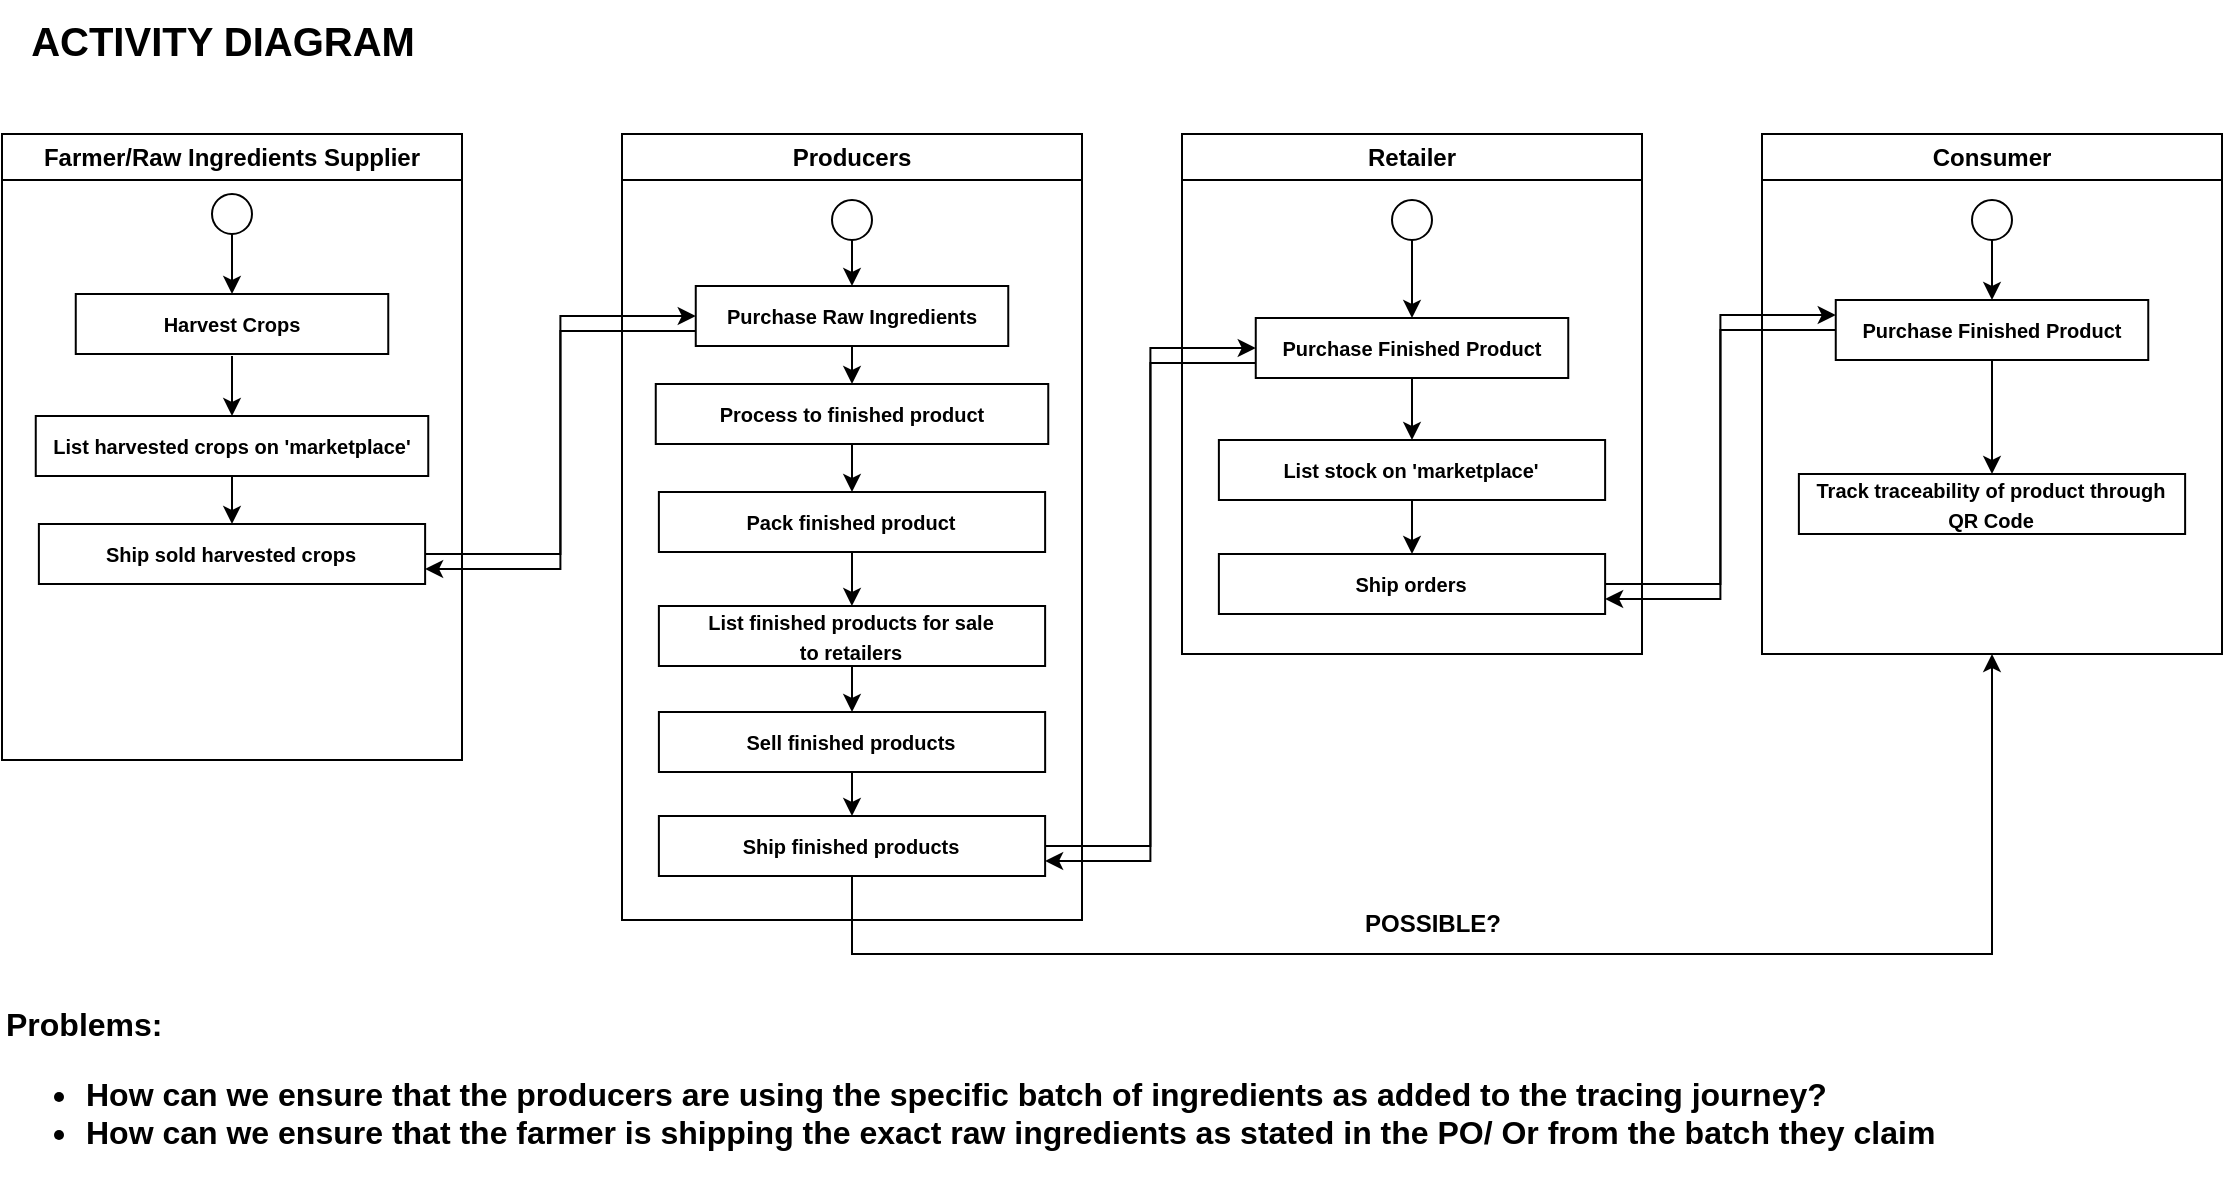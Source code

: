 <mxfile version="23.1.2" type="github">
  <diagram name="Page-1" id="5cgKJNd5OM3I3Rc0reRp">
    <mxGraphModel dx="1687" dy="868" grid="1" gridSize="10" guides="1" tooltips="1" connect="1" arrows="1" fold="1" page="1" pageScale="1" pageWidth="1169" pageHeight="827" math="0" shadow="0">
      <root>
        <mxCell id="0" />
        <mxCell id="1" parent="0" />
        <mxCell id="WF0mu_H45He7Ej0Iz--u-1" value="&lt;font style=&quot;font-size: 12px;&quot;&gt;Farmer/Raw Ingredients Supplier&lt;/font&gt;" style="swimlane;whiteSpace=wrap;html=1;" parent="1" vertex="1">
          <mxGeometry x="50" y="97" width="230" height="313" as="geometry" />
        </mxCell>
        <mxCell id="WF0mu_H45He7Ej0Iz--u-7" style="edgeStyle=orthogonalEdgeStyle;rounded=0;orthogonalLoop=1;jettySize=auto;html=1;exitX=0.5;exitY=1;exitDx=0;exitDy=0;entryX=0.5;entryY=0;entryDx=0;entryDy=0;" parent="WF0mu_H45He7Ej0Iz--u-1" target="WF0mu_H45He7Ej0Iz--u-4" edge="1">
          <mxGeometry relative="1" as="geometry">
            <mxPoint x="115.005" y="111" as="sourcePoint" />
          </mxGeometry>
        </mxCell>
        <mxCell id="WF0mu_H45He7Ej0Iz--u-3" value="&lt;b&gt;&lt;font style=&quot;font-size: 10px;&quot;&gt;Harvest Crops&lt;/font&gt;&lt;/b&gt;" style="rounded=0;whiteSpace=wrap;html=1;" parent="WF0mu_H45He7Ej0Iz--u-1" vertex="1">
          <mxGeometry x="36.88" y="80" width="156.25" height="30" as="geometry" />
        </mxCell>
        <mxCell id="WF0mu_H45He7Ej0Iz--u-8" style="edgeStyle=orthogonalEdgeStyle;rounded=0;orthogonalLoop=1;jettySize=auto;html=1;exitX=0.5;exitY=1;exitDx=0;exitDy=0;entryX=0.5;entryY=0;entryDx=0;entryDy=0;" parent="WF0mu_H45He7Ej0Iz--u-1" source="WF0mu_H45He7Ej0Iz--u-4" target="WF0mu_H45He7Ej0Iz--u-5" edge="1">
          <mxGeometry relative="1" as="geometry" />
        </mxCell>
        <mxCell id="WF0mu_H45He7Ej0Iz--u-4" value="&lt;b&gt;&lt;font style=&quot;font-size: 10px;&quot;&gt;List harvested crops on &#39;marketplace&#39;&lt;/font&gt;&lt;/b&gt;" style="rounded=0;whiteSpace=wrap;html=1;" parent="WF0mu_H45He7Ej0Iz--u-1" vertex="1">
          <mxGeometry x="16.88" y="141" width="196.25" height="30" as="geometry" />
        </mxCell>
        <mxCell id="WF0mu_H45He7Ej0Iz--u-5" value="&lt;b&gt;&lt;font style=&quot;font-size: 10px;&quot;&gt;Ship sold harvested crops&lt;/font&gt;&lt;/b&gt;" style="rounded=0;whiteSpace=wrap;html=1;" parent="WF0mu_H45He7Ej0Iz--u-1" vertex="1">
          <mxGeometry x="18.44" y="195" width="193.12" height="30" as="geometry" />
        </mxCell>
        <mxCell id="_yqBdv2UkyTfBWO_AuOF-4" style="edgeStyle=orthogonalEdgeStyle;rounded=0;orthogonalLoop=1;jettySize=auto;html=1;exitX=0.5;exitY=1;exitDx=0;exitDy=0;entryX=0.5;entryY=0;entryDx=0;entryDy=0;" edge="1" parent="WF0mu_H45He7Ej0Iz--u-1" source="_yqBdv2UkyTfBWO_AuOF-1" target="WF0mu_H45He7Ej0Iz--u-3">
          <mxGeometry relative="1" as="geometry" />
        </mxCell>
        <mxCell id="_yqBdv2UkyTfBWO_AuOF-1" value="" style="ellipse;whiteSpace=wrap;html=1;aspect=fixed;" vertex="1" parent="WF0mu_H45He7Ej0Iz--u-1">
          <mxGeometry x="105" y="30" width="20" height="20" as="geometry" />
        </mxCell>
        <mxCell id="WF0mu_H45He7Ej0Iz--u-9" value="&lt;font style=&quot;font-size: 12px;&quot;&gt;Producers&lt;/font&gt;" style="swimlane;whiteSpace=wrap;html=1;" parent="1" vertex="1">
          <mxGeometry x="360" y="97" width="230" height="393" as="geometry" />
        </mxCell>
        <mxCell id="WF0mu_H45He7Ej0Iz--u-10" style="edgeStyle=orthogonalEdgeStyle;rounded=0;orthogonalLoop=1;jettySize=auto;html=1;exitX=0.5;exitY=1;exitDx=0;exitDy=0;entryX=0.5;entryY=0;entryDx=0;entryDy=0;" parent="WF0mu_H45He7Ej0Iz--u-9" source="WF0mu_H45He7Ej0Iz--u-11" target="WF0mu_H45He7Ej0Iz--u-13" edge="1">
          <mxGeometry relative="1" as="geometry" />
        </mxCell>
        <mxCell id="WF0mu_H45He7Ej0Iz--u-11" value="&lt;b&gt;&lt;font style=&quot;font-size: 10px;&quot;&gt;Purchase Raw Ingredients&lt;/font&gt;&lt;/b&gt;" style="rounded=0;whiteSpace=wrap;html=1;" parent="WF0mu_H45He7Ej0Iz--u-9" vertex="1">
          <mxGeometry x="36.88" y="76" width="156.25" height="30" as="geometry" />
        </mxCell>
        <mxCell id="WF0mu_H45He7Ej0Iz--u-12" style="edgeStyle=orthogonalEdgeStyle;rounded=0;orthogonalLoop=1;jettySize=auto;html=1;exitX=0.5;exitY=1;exitDx=0;exitDy=0;entryX=0.5;entryY=0;entryDx=0;entryDy=0;" parent="WF0mu_H45He7Ej0Iz--u-9" source="WF0mu_H45He7Ej0Iz--u-13" target="WF0mu_H45He7Ej0Iz--u-14" edge="1">
          <mxGeometry relative="1" as="geometry" />
        </mxCell>
        <mxCell id="WF0mu_H45He7Ej0Iz--u-13" value="&lt;b&gt;&lt;font style=&quot;font-size: 10px;&quot;&gt;Process to finished product&lt;br&gt;&lt;/font&gt;&lt;/b&gt;" style="rounded=0;whiteSpace=wrap;html=1;" parent="WF0mu_H45He7Ej0Iz--u-9" vertex="1">
          <mxGeometry x="16.88" y="125" width="196.25" height="30" as="geometry" />
        </mxCell>
        <mxCell id="WF0mu_H45He7Ej0Iz--u-19" style="edgeStyle=orthogonalEdgeStyle;rounded=0;orthogonalLoop=1;jettySize=auto;html=1;exitX=0.5;exitY=1;exitDx=0;exitDy=0;" parent="WF0mu_H45He7Ej0Iz--u-9" source="WF0mu_H45He7Ej0Iz--u-14" target="WF0mu_H45He7Ej0Iz--u-18" edge="1">
          <mxGeometry relative="1" as="geometry" />
        </mxCell>
        <mxCell id="WF0mu_H45He7Ej0Iz--u-14" value="&lt;b&gt;&lt;font style=&quot;font-size: 10px;&quot;&gt;Pack finished product&lt;/font&gt;&lt;/b&gt;" style="rounded=0;whiteSpace=wrap;html=1;" parent="WF0mu_H45He7Ej0Iz--u-9" vertex="1">
          <mxGeometry x="18.44" y="179" width="193.12" height="30" as="geometry" />
        </mxCell>
        <mxCell id="WF0mu_H45He7Ej0Iz--u-22" style="edgeStyle=orthogonalEdgeStyle;rounded=0;orthogonalLoop=1;jettySize=auto;html=1;exitX=0.5;exitY=1;exitDx=0;exitDy=0;entryX=0.5;entryY=0;entryDx=0;entryDy=0;" parent="WF0mu_H45He7Ej0Iz--u-9" source="WF0mu_H45He7Ej0Iz--u-18" target="WF0mu_H45He7Ej0Iz--u-20" edge="1">
          <mxGeometry relative="1" as="geometry" />
        </mxCell>
        <mxCell id="WF0mu_H45He7Ej0Iz--u-18" value="&lt;b&gt;&lt;font style=&quot;font-size: 10px;&quot;&gt;List finished products for sale &lt;br&gt;to retailers&lt;/font&gt;&lt;/b&gt;" style="rounded=0;whiteSpace=wrap;html=1;" parent="WF0mu_H45He7Ej0Iz--u-9" vertex="1">
          <mxGeometry x="18.44" y="236" width="193.12" height="30" as="geometry" />
        </mxCell>
        <mxCell id="WF0mu_H45He7Ej0Iz--u-23" style="edgeStyle=orthogonalEdgeStyle;rounded=0;orthogonalLoop=1;jettySize=auto;html=1;exitX=0.5;exitY=1;exitDx=0;exitDy=0;entryX=0.5;entryY=0;entryDx=0;entryDy=0;" parent="WF0mu_H45He7Ej0Iz--u-9" source="WF0mu_H45He7Ej0Iz--u-20" target="WF0mu_H45He7Ej0Iz--u-21" edge="1">
          <mxGeometry relative="1" as="geometry" />
        </mxCell>
        <mxCell id="WF0mu_H45He7Ej0Iz--u-20" value="&lt;span style=&quot;font-size: 10px;&quot;&gt;&lt;b&gt;Sell finished products&lt;/b&gt;&lt;/span&gt;" style="rounded=0;whiteSpace=wrap;html=1;" parent="WF0mu_H45He7Ej0Iz--u-9" vertex="1">
          <mxGeometry x="18.45" y="289" width="193.12" height="30" as="geometry" />
        </mxCell>
        <mxCell id="WF0mu_H45He7Ej0Iz--u-21" value="&lt;span style=&quot;font-size: 10px;&quot;&gt;&lt;b&gt;Ship finished products&lt;/b&gt;&lt;/span&gt;" style="rounded=0;whiteSpace=wrap;html=1;" parent="WF0mu_H45He7Ej0Iz--u-9" vertex="1">
          <mxGeometry x="18.44" y="341" width="193.12" height="30" as="geometry" />
        </mxCell>
        <mxCell id="_yqBdv2UkyTfBWO_AuOF-6" style="edgeStyle=orthogonalEdgeStyle;rounded=0;orthogonalLoop=1;jettySize=auto;html=1;entryX=0.5;entryY=0;entryDx=0;entryDy=0;" edge="1" parent="WF0mu_H45He7Ej0Iz--u-9" source="_yqBdv2UkyTfBWO_AuOF-5" target="WF0mu_H45He7Ej0Iz--u-11">
          <mxGeometry relative="1" as="geometry" />
        </mxCell>
        <mxCell id="_yqBdv2UkyTfBWO_AuOF-5" value="" style="ellipse;whiteSpace=wrap;html=1;aspect=fixed;" vertex="1" parent="WF0mu_H45He7Ej0Iz--u-9">
          <mxGeometry x="105" y="33" width="20" height="20" as="geometry" />
        </mxCell>
        <mxCell id="WF0mu_H45He7Ej0Iz--u-15" style="edgeStyle=orthogonalEdgeStyle;rounded=0;orthogonalLoop=1;jettySize=auto;html=1;exitX=1;exitY=0.5;exitDx=0;exitDy=0;entryX=0;entryY=0.5;entryDx=0;entryDy=0;" parent="1" source="WF0mu_H45He7Ej0Iz--u-5" target="WF0mu_H45He7Ej0Iz--u-11" edge="1">
          <mxGeometry relative="1" as="geometry" />
        </mxCell>
        <mxCell id="WF0mu_H45He7Ej0Iz--u-16" style="edgeStyle=orthogonalEdgeStyle;rounded=0;orthogonalLoop=1;jettySize=auto;html=1;exitX=0;exitY=0.75;exitDx=0;exitDy=0;entryX=1;entryY=0.75;entryDx=0;entryDy=0;" parent="1" source="WF0mu_H45He7Ej0Iz--u-11" target="WF0mu_H45He7Ej0Iz--u-5" edge="1">
          <mxGeometry relative="1" as="geometry" />
        </mxCell>
        <mxCell id="CVCdur7km3AYFx5HG1rz-1" value="&lt;font style=&quot;font-size: 12px;&quot;&gt;Retailer&lt;/font&gt;" style="swimlane;whiteSpace=wrap;html=1;" parent="1" vertex="1">
          <mxGeometry x="640" y="97" width="230" height="260" as="geometry" />
        </mxCell>
        <mxCell id="CVCdur7km3AYFx5HG1rz-2" style="edgeStyle=orthogonalEdgeStyle;rounded=0;orthogonalLoop=1;jettySize=auto;html=1;exitX=0.5;exitY=1;exitDx=0;exitDy=0;entryX=0.5;entryY=0;entryDx=0;entryDy=0;" parent="CVCdur7km3AYFx5HG1rz-1" source="CVCdur7km3AYFx5HG1rz-3" edge="1">
          <mxGeometry relative="1" as="geometry">
            <mxPoint x="115.005" y="100" as="targetPoint" />
          </mxGeometry>
        </mxCell>
        <mxCell id="_yqBdv2UkyTfBWO_AuOF-7" style="edgeStyle=orthogonalEdgeStyle;rounded=0;orthogonalLoop=1;jettySize=auto;html=1;exitX=0.5;exitY=1;exitDx=0;exitDy=0;entryX=0.5;entryY=0;entryDx=0;entryDy=0;" edge="1" parent="CVCdur7km3AYFx5HG1rz-1" source="CVCdur7km3AYFx5HG1rz-3" target="CVCdur7km3AYFx5HG1rz-7">
          <mxGeometry relative="1" as="geometry" />
        </mxCell>
        <mxCell id="CVCdur7km3AYFx5HG1rz-3" value="&lt;b&gt;&lt;font style=&quot;font-size: 10px;&quot;&gt;Purchase Finished Product&lt;/font&gt;&lt;/b&gt;" style="rounded=0;whiteSpace=wrap;html=1;" parent="CVCdur7km3AYFx5HG1rz-1" vertex="1">
          <mxGeometry x="36.88" y="92" width="156.25" height="30" as="geometry" />
        </mxCell>
        <mxCell id="CVCdur7km3AYFx5HG1rz-13" style="edgeStyle=orthogonalEdgeStyle;rounded=0;orthogonalLoop=1;jettySize=auto;html=1;exitX=0.5;exitY=1;exitDx=0;exitDy=0;entryX=0.5;entryY=0;entryDx=0;entryDy=0;" parent="CVCdur7km3AYFx5HG1rz-1" source="CVCdur7km3AYFx5HG1rz-7" target="CVCdur7km3AYFx5HG1rz-12" edge="1">
          <mxGeometry relative="1" as="geometry" />
        </mxCell>
        <mxCell id="CVCdur7km3AYFx5HG1rz-7" value="&lt;b&gt;&lt;font style=&quot;font-size: 10px;&quot;&gt;List stock on &#39;marketplace&#39;&lt;/font&gt;&lt;/b&gt;" style="rounded=0;whiteSpace=wrap;html=1;" parent="CVCdur7km3AYFx5HG1rz-1" vertex="1">
          <mxGeometry x="18.44" y="153" width="193.12" height="30" as="geometry" />
        </mxCell>
        <mxCell id="CVCdur7km3AYFx5HG1rz-12" value="&lt;span style=&quot;font-size: 10px;&quot;&gt;&lt;b&gt;Ship orders&lt;/b&gt;&lt;/span&gt;" style="rounded=0;whiteSpace=wrap;html=1;" parent="CVCdur7km3AYFx5HG1rz-1" vertex="1">
          <mxGeometry x="18.44" y="210" width="193.12" height="30" as="geometry" />
        </mxCell>
        <mxCell id="_yqBdv2UkyTfBWO_AuOF-11" style="edgeStyle=orthogonalEdgeStyle;rounded=0;orthogonalLoop=1;jettySize=auto;html=1;entryX=0.5;entryY=0;entryDx=0;entryDy=0;" edge="1" parent="CVCdur7km3AYFx5HG1rz-1" source="_yqBdv2UkyTfBWO_AuOF-10" target="CVCdur7km3AYFx5HG1rz-3">
          <mxGeometry relative="1" as="geometry" />
        </mxCell>
        <mxCell id="_yqBdv2UkyTfBWO_AuOF-10" value="" style="ellipse;whiteSpace=wrap;html=1;aspect=fixed;" vertex="1" parent="CVCdur7km3AYFx5HG1rz-1">
          <mxGeometry x="105" y="33" width="20" height="20" as="geometry" />
        </mxCell>
        <mxCell id="CVCdur7km3AYFx5HG1rz-14" value="&lt;font style=&quot;font-size: 12px;&quot;&gt;Consumer&lt;/font&gt;" style="swimlane;whiteSpace=wrap;html=1;" parent="1" vertex="1">
          <mxGeometry x="930" y="97" width="230" height="260" as="geometry" />
        </mxCell>
        <mxCell id="CVCdur7km3AYFx5HG1rz-16" value="&lt;b&gt;&lt;font style=&quot;font-size: 10px;&quot;&gt;Purchase Finished Product&lt;/font&gt;&lt;/b&gt;" style="rounded=0;whiteSpace=wrap;html=1;" parent="CVCdur7km3AYFx5HG1rz-14" vertex="1">
          <mxGeometry x="36.88" y="83" width="156.25" height="30" as="geometry" />
        </mxCell>
        <mxCell id="CVCdur7km3AYFx5HG1rz-17" style="edgeStyle=orthogonalEdgeStyle;rounded=0;orthogonalLoop=1;jettySize=auto;html=1;exitX=0.5;exitY=1;exitDx=0;exitDy=0;entryX=0.5;entryY=0;entryDx=0;entryDy=0;" parent="CVCdur7km3AYFx5HG1rz-14" source="CVCdur7km3AYFx5HG1rz-16" target="CVCdur7km3AYFx5HG1rz-19" edge="1">
          <mxGeometry relative="1" as="geometry">
            <mxPoint x="115" y="130" as="sourcePoint" />
          </mxGeometry>
        </mxCell>
        <mxCell id="CVCdur7km3AYFx5HG1rz-19" value="&lt;b style=&quot;font-size: 10px;&quot;&gt;Track &lt;/b&gt;&lt;span style=&quot;font-size: 10px;&quot;&gt;&lt;b&gt;traceability&lt;/b&gt;&lt;/span&gt;&lt;b style=&quot;font-size: 10px;&quot;&gt;&amp;nbsp;of product through QR Code&lt;/b&gt;" style="rounded=0;whiteSpace=wrap;html=1;" parent="CVCdur7km3AYFx5HG1rz-14" vertex="1">
          <mxGeometry x="18.44" y="170" width="193.12" height="30" as="geometry" />
        </mxCell>
        <mxCell id="_yqBdv2UkyTfBWO_AuOF-13" style="edgeStyle=orthogonalEdgeStyle;rounded=0;orthogonalLoop=1;jettySize=auto;html=1;entryX=0.5;entryY=0;entryDx=0;entryDy=0;" edge="1" parent="CVCdur7km3AYFx5HG1rz-14" source="_yqBdv2UkyTfBWO_AuOF-12" target="CVCdur7km3AYFx5HG1rz-16">
          <mxGeometry relative="1" as="geometry" />
        </mxCell>
        <mxCell id="_yqBdv2UkyTfBWO_AuOF-12" value="" style="ellipse;whiteSpace=wrap;html=1;aspect=fixed;" vertex="1" parent="CVCdur7km3AYFx5HG1rz-14">
          <mxGeometry x="105" y="33" width="20" height="20" as="geometry" />
        </mxCell>
        <mxCell id="CVCdur7km3AYFx5HG1rz-20" style="edgeStyle=orthogonalEdgeStyle;rounded=0;orthogonalLoop=1;jettySize=auto;html=1;exitX=1;exitY=0.5;exitDx=0;exitDy=0;entryX=0;entryY=0.25;entryDx=0;entryDy=0;" parent="1" source="CVCdur7km3AYFx5HG1rz-12" target="CVCdur7km3AYFx5HG1rz-16" edge="1">
          <mxGeometry relative="1" as="geometry" />
        </mxCell>
        <mxCell id="CVCdur7km3AYFx5HG1rz-21" style="edgeStyle=orthogonalEdgeStyle;rounded=0;orthogonalLoop=1;jettySize=auto;html=1;exitX=0;exitY=0.5;exitDx=0;exitDy=0;entryX=1;entryY=0.75;entryDx=0;entryDy=0;" parent="1" source="CVCdur7km3AYFx5HG1rz-16" target="CVCdur7km3AYFx5HG1rz-12" edge="1">
          <mxGeometry relative="1" as="geometry" />
        </mxCell>
        <mxCell id="CVCdur7km3AYFx5HG1rz-22" style="edgeStyle=orthogonalEdgeStyle;rounded=0;orthogonalLoop=1;jettySize=auto;html=1;exitX=1;exitY=0.5;exitDx=0;exitDy=0;entryX=0;entryY=0.5;entryDx=0;entryDy=0;" parent="1" source="WF0mu_H45He7Ej0Iz--u-21" target="CVCdur7km3AYFx5HG1rz-3" edge="1">
          <mxGeometry relative="1" as="geometry" />
        </mxCell>
        <mxCell id="CVCdur7km3AYFx5HG1rz-23" style="edgeStyle=orthogonalEdgeStyle;rounded=0;orthogonalLoop=1;jettySize=auto;html=1;exitX=0;exitY=0.75;exitDx=0;exitDy=0;entryX=1;entryY=0.75;entryDx=0;entryDy=0;" parent="1" source="CVCdur7km3AYFx5HG1rz-3" target="WF0mu_H45He7Ej0Iz--u-21" edge="1">
          <mxGeometry relative="1" as="geometry" />
        </mxCell>
        <mxCell id="CVCdur7km3AYFx5HG1rz-24" style="edgeStyle=orthogonalEdgeStyle;rounded=0;orthogonalLoop=1;jettySize=auto;html=1;exitX=0.5;exitY=1;exitDx=0;exitDy=0;entryX=0.5;entryY=1;entryDx=0;entryDy=0;" parent="1" source="WF0mu_H45He7Ej0Iz--u-21" target="CVCdur7km3AYFx5HG1rz-14" edge="1">
          <mxGeometry relative="1" as="geometry">
            <Array as="points">
              <mxPoint x="475" y="507" />
              <mxPoint x="1045" y="507" />
            </Array>
          </mxGeometry>
        </mxCell>
        <mxCell id="CVCdur7km3AYFx5HG1rz-25" value="&lt;b&gt;POSSIBLE?&lt;/b&gt;" style="text;html=1;align=center;verticalAlign=middle;resizable=0;points=[];autosize=1;strokeColor=none;fillColor=none;" parent="1" vertex="1">
          <mxGeometry x="720" y="477" width="90" height="30" as="geometry" />
        </mxCell>
        <mxCell id="CVCdur7km3AYFx5HG1rz-26" value="&lt;b&gt;&lt;font style=&quot;font-size: 20px;&quot;&gt;ACTIVITY DIAGRAM&lt;/font&gt;&lt;/b&gt;" style="text;html=1;align=center;verticalAlign=middle;resizable=0;points=[];autosize=1;strokeColor=none;fillColor=none;" parent="1" vertex="1">
          <mxGeometry x="50" y="30" width="220" height="40" as="geometry" />
        </mxCell>
        <mxCell id="CVCdur7km3AYFx5HG1rz-27" value="&lt;b style=&quot;font-size: 16px;&quot;&gt;&lt;font style=&quot;font-size: 16px;&quot;&gt;Problems:&lt;br&gt;&lt;ul&gt;&lt;li&gt;&lt;b&gt;&lt;font style=&quot;font-size: 16px;&quot;&gt;How can we ensure that the producers are using the specific batch of ingredients as added to the tracing journey?&lt;/font&gt;&lt;/b&gt;&lt;/li&gt;&lt;li&gt;&lt;b&gt;&lt;font style=&quot;font-size: 16px;&quot;&gt;How can we ensure that the farmer is shipping the exact raw ingredients as stated in the PO/ Or from the batch they claim&lt;/font&gt;&lt;/b&gt;&lt;/li&gt;&lt;/ul&gt;&lt;/font&gt;&lt;/b&gt;" style="text;html=1;align=left;verticalAlign=middle;resizable=0;points=[];autosize=1;strokeColor=none;fillColor=none;" parent="1" vertex="1">
          <mxGeometry x="50" y="527" width="990" height="100" as="geometry" />
        </mxCell>
      </root>
    </mxGraphModel>
  </diagram>
</mxfile>
